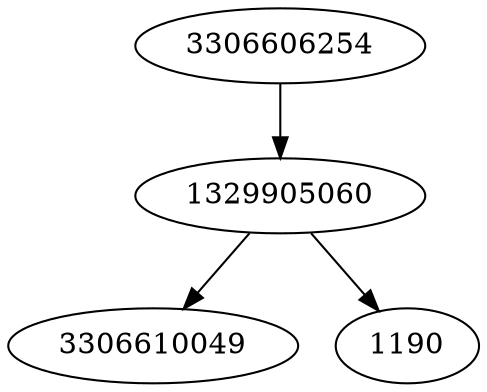 strict digraph  {
3306610049;
1329905060;
3306606254;
1190;
1329905060 -> 3306610049;
1329905060 -> 1190;
3306606254 -> 1329905060;
}
